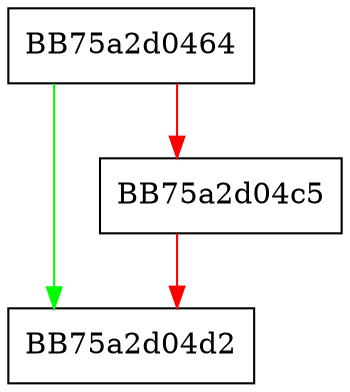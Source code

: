digraph ReadOptionalHeader {
  node [shape="box"];
  graph [splines=ortho];
  BB75a2d0464 -> BB75a2d04d2 [color="green"];
  BB75a2d0464 -> BB75a2d04c5 [color="red"];
  BB75a2d04c5 -> BB75a2d04d2 [color="red"];
}
